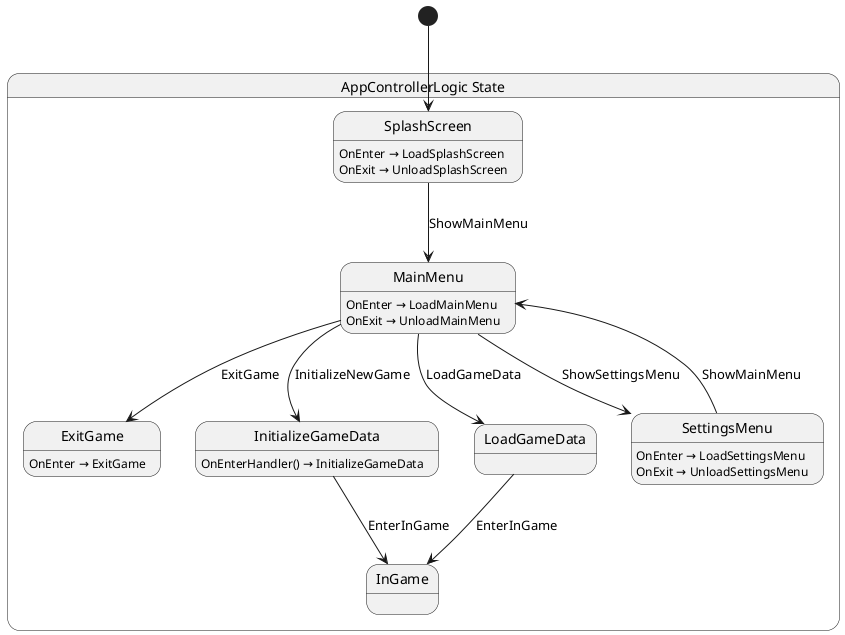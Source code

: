 @startuml AppControllerLogic
state "AppControllerLogic State" as ADHDGame_Scenes_AppController_AppControllerLogic_State {
  state "ExitGame" as ADHDGame_Scenes_AppController_AppControllerLogic_State_ExitGame
  state "InGame" as ADHDGame_Scenes_AppController_AppControllerLogic_State_InGame
  state "InitializeGameData" as ADHDGame_Scenes_AppController_AppControllerLogic_State_InitializeGameData
  state "LoadGameData" as ADHDGame_Scenes_AppController_AppControllerLogic_State_LoadGameData
  state "MainMenu" as ADHDGame_Scenes_AppController_AppControllerLogic_State_MainMenu
  state "SettingsMenu" as ADHDGame_Scenes_AppController_AppControllerLogic_State_SettingsMenu
  state "SplashScreen" as ADHDGame_Scenes_AppController_AppControllerLogic_State_SplashScreen
}

ADHDGame_Scenes_AppController_AppControllerLogic_State_InitializeGameData --> ADHDGame_Scenes_AppController_AppControllerLogic_State_InGame : EnterInGame
ADHDGame_Scenes_AppController_AppControllerLogic_State_LoadGameData --> ADHDGame_Scenes_AppController_AppControllerLogic_State_InGame : EnterInGame
ADHDGame_Scenes_AppController_AppControllerLogic_State_MainMenu --> ADHDGame_Scenes_AppController_AppControllerLogic_State_ExitGame : ExitGame
ADHDGame_Scenes_AppController_AppControllerLogic_State_MainMenu --> ADHDGame_Scenes_AppController_AppControllerLogic_State_InitializeGameData : InitializeNewGame
ADHDGame_Scenes_AppController_AppControllerLogic_State_MainMenu --> ADHDGame_Scenes_AppController_AppControllerLogic_State_LoadGameData : LoadGameData
ADHDGame_Scenes_AppController_AppControllerLogic_State_MainMenu --> ADHDGame_Scenes_AppController_AppControllerLogic_State_SettingsMenu : ShowSettingsMenu
ADHDGame_Scenes_AppController_AppControllerLogic_State_SettingsMenu --> ADHDGame_Scenes_AppController_AppControllerLogic_State_MainMenu : ShowMainMenu
ADHDGame_Scenes_AppController_AppControllerLogic_State_SplashScreen --> ADHDGame_Scenes_AppController_AppControllerLogic_State_MainMenu : ShowMainMenu

ADHDGame_Scenes_AppController_AppControllerLogic_State_ExitGame : OnEnter → ExitGame
ADHDGame_Scenes_AppController_AppControllerLogic_State_InitializeGameData : OnEnterHandler() → InitializeGameData
ADHDGame_Scenes_AppController_AppControllerLogic_State_MainMenu : OnEnter → LoadMainMenu
ADHDGame_Scenes_AppController_AppControllerLogic_State_MainMenu : OnExit → UnloadMainMenu
ADHDGame_Scenes_AppController_AppControllerLogic_State_SettingsMenu : OnEnter → LoadSettingsMenu
ADHDGame_Scenes_AppController_AppControllerLogic_State_SettingsMenu : OnExit → UnloadSettingsMenu
ADHDGame_Scenes_AppController_AppControllerLogic_State_SplashScreen : OnEnter → LoadSplashScreen
ADHDGame_Scenes_AppController_AppControllerLogic_State_SplashScreen : OnExit → UnloadSplashScreen

[*] --> ADHDGame_Scenes_AppController_AppControllerLogic_State_SplashScreen
@enduml